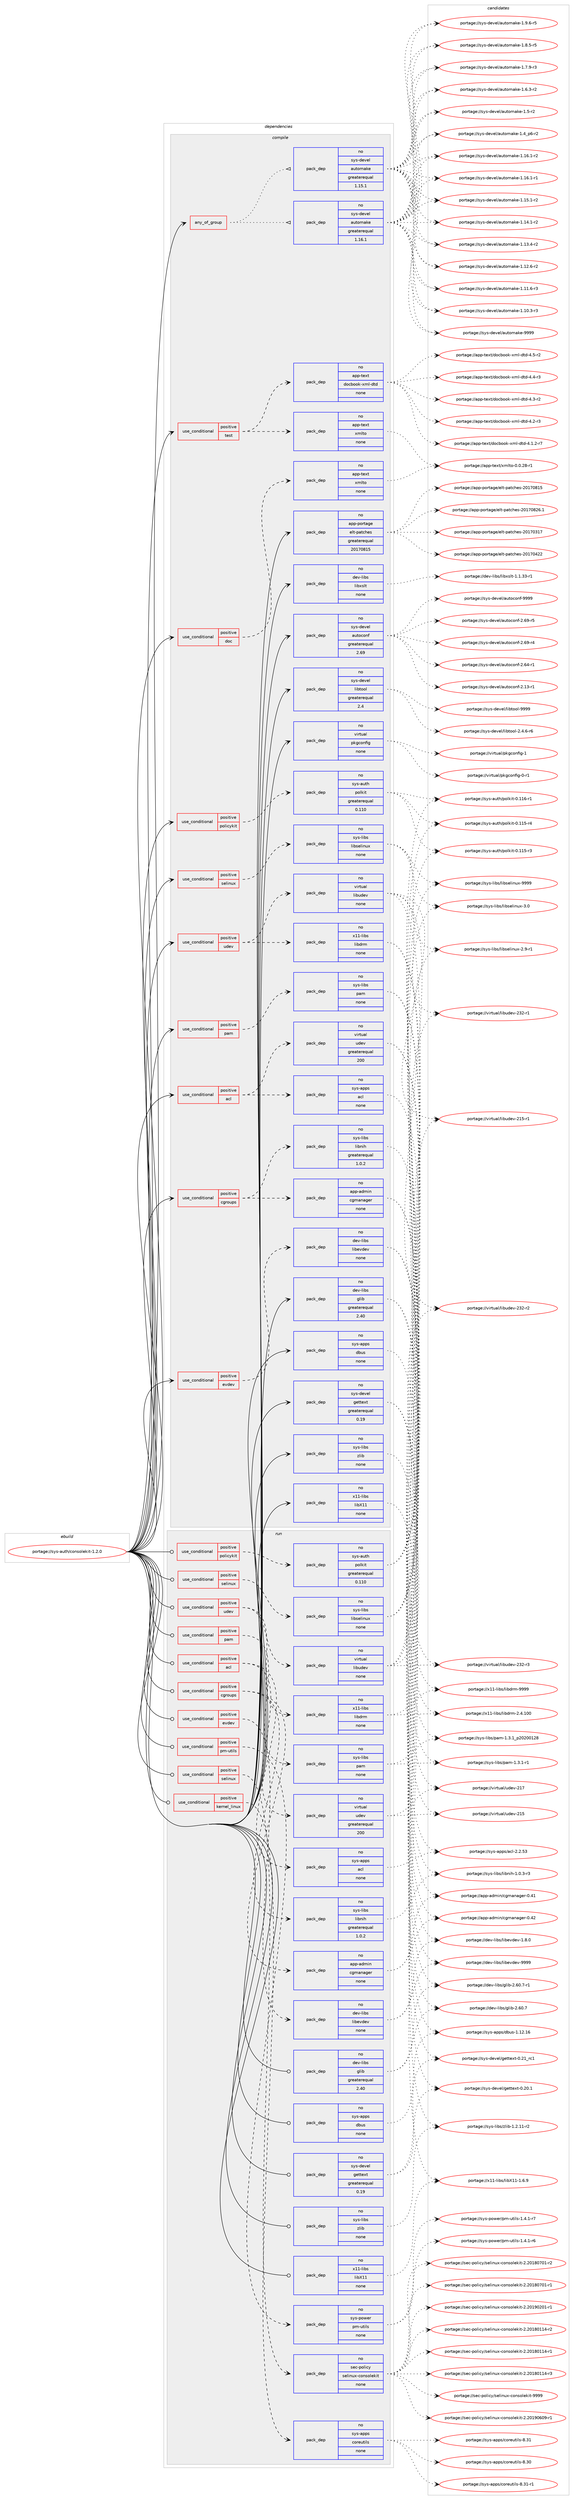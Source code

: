 digraph prolog {

# *************
# Graph options
# *************

newrank=true;
concentrate=true;
compound=true;
graph [rankdir=LR,fontname=Helvetica,fontsize=10,ranksep=1.5];#, ranksep=2.5, nodesep=0.2];
edge  [arrowhead=vee];
node  [fontname=Helvetica,fontsize=10];

# **********
# The ebuild
# **********

subgraph cluster_leftcol {
color=gray;
rank=same;
label=<<i>ebuild</i>>;
id [label="portage://sys-auth/consolekit-1.2.0", color=red, width=4, href="../sys-auth/consolekit-1.2.0.svg"];
}

# ****************
# The dependencies
# ****************

subgraph cluster_midcol {
color=gray;
label=<<i>dependencies</i>>;
subgraph cluster_compile {
fillcolor="#eeeeee";
style=filled;
label=<<i>compile</i>>;
subgraph any1205 {
dependency63245 [label=<<TABLE BORDER="0" CELLBORDER="1" CELLSPACING="0" CELLPADDING="4"><TR><TD CELLPADDING="10">any_of_group</TD></TR></TABLE>>, shape=none, color=red];subgraph pack48944 {
dependency63246 [label=<<TABLE BORDER="0" CELLBORDER="1" CELLSPACING="0" CELLPADDING="4" WIDTH="220"><TR><TD ROWSPAN="6" CELLPADDING="30">pack_dep</TD></TR><TR><TD WIDTH="110">no</TD></TR><TR><TD>sys-devel</TD></TR><TR><TD>automake</TD></TR><TR><TD>greaterequal</TD></TR><TR><TD>1.16.1</TD></TR></TABLE>>, shape=none, color=blue];
}
dependency63245:e -> dependency63246:w [weight=20,style="dotted",arrowhead="oinv"];
subgraph pack48945 {
dependency63247 [label=<<TABLE BORDER="0" CELLBORDER="1" CELLSPACING="0" CELLPADDING="4" WIDTH="220"><TR><TD ROWSPAN="6" CELLPADDING="30">pack_dep</TD></TR><TR><TD WIDTH="110">no</TD></TR><TR><TD>sys-devel</TD></TR><TR><TD>automake</TD></TR><TR><TD>greaterequal</TD></TR><TR><TD>1.15.1</TD></TR></TABLE>>, shape=none, color=blue];
}
dependency63245:e -> dependency63247:w [weight=20,style="dotted",arrowhead="oinv"];
}
id:e -> dependency63245:w [weight=20,style="solid",arrowhead="vee"];
subgraph cond13017 {
dependency63248 [label=<<TABLE BORDER="0" CELLBORDER="1" CELLSPACING="0" CELLPADDING="4"><TR><TD ROWSPAN="3" CELLPADDING="10">use_conditional</TD></TR><TR><TD>positive</TD></TR><TR><TD>acl</TD></TR></TABLE>>, shape=none, color=red];
subgraph pack48946 {
dependency63249 [label=<<TABLE BORDER="0" CELLBORDER="1" CELLSPACING="0" CELLPADDING="4" WIDTH="220"><TR><TD ROWSPAN="6" CELLPADDING="30">pack_dep</TD></TR><TR><TD WIDTH="110">no</TD></TR><TR><TD>sys-apps</TD></TR><TR><TD>acl</TD></TR><TR><TD>none</TD></TR><TR><TD></TD></TR></TABLE>>, shape=none, color=blue];
}
dependency63248:e -> dependency63249:w [weight=20,style="dashed",arrowhead="vee"];
subgraph pack48947 {
dependency63250 [label=<<TABLE BORDER="0" CELLBORDER="1" CELLSPACING="0" CELLPADDING="4" WIDTH="220"><TR><TD ROWSPAN="6" CELLPADDING="30">pack_dep</TD></TR><TR><TD WIDTH="110">no</TD></TR><TR><TD>virtual</TD></TR><TR><TD>udev</TD></TR><TR><TD>greaterequal</TD></TR><TR><TD>200</TD></TR></TABLE>>, shape=none, color=blue];
}
dependency63248:e -> dependency63250:w [weight=20,style="dashed",arrowhead="vee"];
}
id:e -> dependency63248:w [weight=20,style="solid",arrowhead="vee"];
subgraph cond13018 {
dependency63251 [label=<<TABLE BORDER="0" CELLBORDER="1" CELLSPACING="0" CELLPADDING="4"><TR><TD ROWSPAN="3" CELLPADDING="10">use_conditional</TD></TR><TR><TD>positive</TD></TR><TR><TD>cgroups</TD></TR></TABLE>>, shape=none, color=red];
subgraph pack48948 {
dependency63252 [label=<<TABLE BORDER="0" CELLBORDER="1" CELLSPACING="0" CELLPADDING="4" WIDTH="220"><TR><TD ROWSPAN="6" CELLPADDING="30">pack_dep</TD></TR><TR><TD WIDTH="110">no</TD></TR><TR><TD>app-admin</TD></TR><TR><TD>cgmanager</TD></TR><TR><TD>none</TD></TR><TR><TD></TD></TR></TABLE>>, shape=none, color=blue];
}
dependency63251:e -> dependency63252:w [weight=20,style="dashed",arrowhead="vee"];
subgraph pack48949 {
dependency63253 [label=<<TABLE BORDER="0" CELLBORDER="1" CELLSPACING="0" CELLPADDING="4" WIDTH="220"><TR><TD ROWSPAN="6" CELLPADDING="30">pack_dep</TD></TR><TR><TD WIDTH="110">no</TD></TR><TR><TD>sys-libs</TD></TR><TR><TD>libnih</TD></TR><TR><TD>greaterequal</TD></TR><TR><TD>1.0.2</TD></TR></TABLE>>, shape=none, color=blue];
}
dependency63251:e -> dependency63253:w [weight=20,style="dashed",arrowhead="vee"];
}
id:e -> dependency63251:w [weight=20,style="solid",arrowhead="vee"];
subgraph cond13019 {
dependency63254 [label=<<TABLE BORDER="0" CELLBORDER="1" CELLSPACING="0" CELLPADDING="4"><TR><TD ROWSPAN="3" CELLPADDING="10">use_conditional</TD></TR><TR><TD>positive</TD></TR><TR><TD>doc</TD></TR></TABLE>>, shape=none, color=red];
subgraph pack48950 {
dependency63255 [label=<<TABLE BORDER="0" CELLBORDER="1" CELLSPACING="0" CELLPADDING="4" WIDTH="220"><TR><TD ROWSPAN="6" CELLPADDING="30">pack_dep</TD></TR><TR><TD WIDTH="110">no</TD></TR><TR><TD>app-text</TD></TR><TR><TD>xmlto</TD></TR><TR><TD>none</TD></TR><TR><TD></TD></TR></TABLE>>, shape=none, color=blue];
}
dependency63254:e -> dependency63255:w [weight=20,style="dashed",arrowhead="vee"];
}
id:e -> dependency63254:w [weight=20,style="solid",arrowhead="vee"];
subgraph cond13020 {
dependency63256 [label=<<TABLE BORDER="0" CELLBORDER="1" CELLSPACING="0" CELLPADDING="4"><TR><TD ROWSPAN="3" CELLPADDING="10">use_conditional</TD></TR><TR><TD>positive</TD></TR><TR><TD>evdev</TD></TR></TABLE>>, shape=none, color=red];
subgraph pack48951 {
dependency63257 [label=<<TABLE BORDER="0" CELLBORDER="1" CELLSPACING="0" CELLPADDING="4" WIDTH="220"><TR><TD ROWSPAN="6" CELLPADDING="30">pack_dep</TD></TR><TR><TD WIDTH="110">no</TD></TR><TR><TD>dev-libs</TD></TR><TR><TD>libevdev</TD></TR><TR><TD>none</TD></TR><TR><TD></TD></TR></TABLE>>, shape=none, color=blue];
}
dependency63256:e -> dependency63257:w [weight=20,style="dashed",arrowhead="vee"];
}
id:e -> dependency63256:w [weight=20,style="solid",arrowhead="vee"];
subgraph cond13021 {
dependency63258 [label=<<TABLE BORDER="0" CELLBORDER="1" CELLSPACING="0" CELLPADDING="4"><TR><TD ROWSPAN="3" CELLPADDING="10">use_conditional</TD></TR><TR><TD>positive</TD></TR><TR><TD>pam</TD></TR></TABLE>>, shape=none, color=red];
subgraph pack48952 {
dependency63259 [label=<<TABLE BORDER="0" CELLBORDER="1" CELLSPACING="0" CELLPADDING="4" WIDTH="220"><TR><TD ROWSPAN="6" CELLPADDING="30">pack_dep</TD></TR><TR><TD WIDTH="110">no</TD></TR><TR><TD>sys-libs</TD></TR><TR><TD>pam</TD></TR><TR><TD>none</TD></TR><TR><TD></TD></TR></TABLE>>, shape=none, color=blue];
}
dependency63258:e -> dependency63259:w [weight=20,style="dashed",arrowhead="vee"];
}
id:e -> dependency63258:w [weight=20,style="solid",arrowhead="vee"];
subgraph cond13022 {
dependency63260 [label=<<TABLE BORDER="0" CELLBORDER="1" CELLSPACING="0" CELLPADDING="4"><TR><TD ROWSPAN="3" CELLPADDING="10">use_conditional</TD></TR><TR><TD>positive</TD></TR><TR><TD>policykit</TD></TR></TABLE>>, shape=none, color=red];
subgraph pack48953 {
dependency63261 [label=<<TABLE BORDER="0" CELLBORDER="1" CELLSPACING="0" CELLPADDING="4" WIDTH="220"><TR><TD ROWSPAN="6" CELLPADDING="30">pack_dep</TD></TR><TR><TD WIDTH="110">no</TD></TR><TR><TD>sys-auth</TD></TR><TR><TD>polkit</TD></TR><TR><TD>greaterequal</TD></TR><TR><TD>0.110</TD></TR></TABLE>>, shape=none, color=blue];
}
dependency63260:e -> dependency63261:w [weight=20,style="dashed",arrowhead="vee"];
}
id:e -> dependency63260:w [weight=20,style="solid",arrowhead="vee"];
subgraph cond13023 {
dependency63262 [label=<<TABLE BORDER="0" CELLBORDER="1" CELLSPACING="0" CELLPADDING="4"><TR><TD ROWSPAN="3" CELLPADDING="10">use_conditional</TD></TR><TR><TD>positive</TD></TR><TR><TD>selinux</TD></TR></TABLE>>, shape=none, color=red];
subgraph pack48954 {
dependency63263 [label=<<TABLE BORDER="0" CELLBORDER="1" CELLSPACING="0" CELLPADDING="4" WIDTH="220"><TR><TD ROWSPAN="6" CELLPADDING="30">pack_dep</TD></TR><TR><TD WIDTH="110">no</TD></TR><TR><TD>sys-libs</TD></TR><TR><TD>libselinux</TD></TR><TR><TD>none</TD></TR><TR><TD></TD></TR></TABLE>>, shape=none, color=blue];
}
dependency63262:e -> dependency63263:w [weight=20,style="dashed",arrowhead="vee"];
}
id:e -> dependency63262:w [weight=20,style="solid",arrowhead="vee"];
subgraph cond13024 {
dependency63264 [label=<<TABLE BORDER="0" CELLBORDER="1" CELLSPACING="0" CELLPADDING="4"><TR><TD ROWSPAN="3" CELLPADDING="10">use_conditional</TD></TR><TR><TD>positive</TD></TR><TR><TD>test</TD></TR></TABLE>>, shape=none, color=red];
subgraph pack48955 {
dependency63265 [label=<<TABLE BORDER="0" CELLBORDER="1" CELLSPACING="0" CELLPADDING="4" WIDTH="220"><TR><TD ROWSPAN="6" CELLPADDING="30">pack_dep</TD></TR><TR><TD WIDTH="110">no</TD></TR><TR><TD>app-text</TD></TR><TR><TD>docbook-xml-dtd</TD></TR><TR><TD>none</TD></TR><TR><TD></TD></TR></TABLE>>, shape=none, color=blue];
}
dependency63264:e -> dependency63265:w [weight=20,style="dashed",arrowhead="vee"];
subgraph pack48956 {
dependency63266 [label=<<TABLE BORDER="0" CELLBORDER="1" CELLSPACING="0" CELLPADDING="4" WIDTH="220"><TR><TD ROWSPAN="6" CELLPADDING="30">pack_dep</TD></TR><TR><TD WIDTH="110">no</TD></TR><TR><TD>app-text</TD></TR><TR><TD>xmlto</TD></TR><TR><TD>none</TD></TR><TR><TD></TD></TR></TABLE>>, shape=none, color=blue];
}
dependency63264:e -> dependency63266:w [weight=20,style="dashed",arrowhead="vee"];
}
id:e -> dependency63264:w [weight=20,style="solid",arrowhead="vee"];
subgraph cond13025 {
dependency63267 [label=<<TABLE BORDER="0" CELLBORDER="1" CELLSPACING="0" CELLPADDING="4"><TR><TD ROWSPAN="3" CELLPADDING="10">use_conditional</TD></TR><TR><TD>positive</TD></TR><TR><TD>udev</TD></TR></TABLE>>, shape=none, color=red];
subgraph pack48957 {
dependency63268 [label=<<TABLE BORDER="0" CELLBORDER="1" CELLSPACING="0" CELLPADDING="4" WIDTH="220"><TR><TD ROWSPAN="6" CELLPADDING="30">pack_dep</TD></TR><TR><TD WIDTH="110">no</TD></TR><TR><TD>virtual</TD></TR><TR><TD>libudev</TD></TR><TR><TD>none</TD></TR><TR><TD></TD></TR></TABLE>>, shape=none, color=blue];
}
dependency63267:e -> dependency63268:w [weight=20,style="dashed",arrowhead="vee"];
subgraph pack48958 {
dependency63269 [label=<<TABLE BORDER="0" CELLBORDER="1" CELLSPACING="0" CELLPADDING="4" WIDTH="220"><TR><TD ROWSPAN="6" CELLPADDING="30">pack_dep</TD></TR><TR><TD WIDTH="110">no</TD></TR><TR><TD>x11-libs</TD></TR><TR><TD>libdrm</TD></TR><TR><TD>none</TD></TR><TR><TD></TD></TR></TABLE>>, shape=none, color=blue];
}
dependency63267:e -> dependency63269:w [weight=20,style="dashed",arrowhead="vee"];
}
id:e -> dependency63267:w [weight=20,style="solid",arrowhead="vee"];
subgraph pack48959 {
dependency63270 [label=<<TABLE BORDER="0" CELLBORDER="1" CELLSPACING="0" CELLPADDING="4" WIDTH="220"><TR><TD ROWSPAN="6" CELLPADDING="30">pack_dep</TD></TR><TR><TD WIDTH="110">no</TD></TR><TR><TD>app-portage</TD></TR><TR><TD>elt-patches</TD></TR><TR><TD>greaterequal</TD></TR><TR><TD>20170815</TD></TR></TABLE>>, shape=none, color=blue];
}
id:e -> dependency63270:w [weight=20,style="solid",arrowhead="vee"];
subgraph pack48960 {
dependency63271 [label=<<TABLE BORDER="0" CELLBORDER="1" CELLSPACING="0" CELLPADDING="4" WIDTH="220"><TR><TD ROWSPAN="6" CELLPADDING="30">pack_dep</TD></TR><TR><TD WIDTH="110">no</TD></TR><TR><TD>dev-libs</TD></TR><TR><TD>glib</TD></TR><TR><TD>greaterequal</TD></TR><TR><TD>2.40</TD></TR></TABLE>>, shape=none, color=blue];
}
id:e -> dependency63271:w [weight=20,style="solid",arrowhead="vee"];
subgraph pack48961 {
dependency63272 [label=<<TABLE BORDER="0" CELLBORDER="1" CELLSPACING="0" CELLPADDING="4" WIDTH="220"><TR><TD ROWSPAN="6" CELLPADDING="30">pack_dep</TD></TR><TR><TD WIDTH="110">no</TD></TR><TR><TD>dev-libs</TD></TR><TR><TD>libxslt</TD></TR><TR><TD>none</TD></TR><TR><TD></TD></TR></TABLE>>, shape=none, color=blue];
}
id:e -> dependency63272:w [weight=20,style="solid",arrowhead="vee"];
subgraph pack48962 {
dependency63273 [label=<<TABLE BORDER="0" CELLBORDER="1" CELLSPACING="0" CELLPADDING="4" WIDTH="220"><TR><TD ROWSPAN="6" CELLPADDING="30">pack_dep</TD></TR><TR><TD WIDTH="110">no</TD></TR><TR><TD>sys-apps</TD></TR><TR><TD>dbus</TD></TR><TR><TD>none</TD></TR><TR><TD></TD></TR></TABLE>>, shape=none, color=blue];
}
id:e -> dependency63273:w [weight=20,style="solid",arrowhead="vee"];
subgraph pack48963 {
dependency63274 [label=<<TABLE BORDER="0" CELLBORDER="1" CELLSPACING="0" CELLPADDING="4" WIDTH="220"><TR><TD ROWSPAN="6" CELLPADDING="30">pack_dep</TD></TR><TR><TD WIDTH="110">no</TD></TR><TR><TD>sys-devel</TD></TR><TR><TD>autoconf</TD></TR><TR><TD>greaterequal</TD></TR><TR><TD>2.69</TD></TR></TABLE>>, shape=none, color=blue];
}
id:e -> dependency63274:w [weight=20,style="solid",arrowhead="vee"];
subgraph pack48964 {
dependency63275 [label=<<TABLE BORDER="0" CELLBORDER="1" CELLSPACING="0" CELLPADDING="4" WIDTH="220"><TR><TD ROWSPAN="6" CELLPADDING="30">pack_dep</TD></TR><TR><TD WIDTH="110">no</TD></TR><TR><TD>sys-devel</TD></TR><TR><TD>gettext</TD></TR><TR><TD>greaterequal</TD></TR><TR><TD>0.19</TD></TR></TABLE>>, shape=none, color=blue];
}
id:e -> dependency63275:w [weight=20,style="solid",arrowhead="vee"];
subgraph pack48965 {
dependency63276 [label=<<TABLE BORDER="0" CELLBORDER="1" CELLSPACING="0" CELLPADDING="4" WIDTH="220"><TR><TD ROWSPAN="6" CELLPADDING="30">pack_dep</TD></TR><TR><TD WIDTH="110">no</TD></TR><TR><TD>sys-devel</TD></TR><TR><TD>libtool</TD></TR><TR><TD>greaterequal</TD></TR><TR><TD>2.4</TD></TR></TABLE>>, shape=none, color=blue];
}
id:e -> dependency63276:w [weight=20,style="solid",arrowhead="vee"];
subgraph pack48966 {
dependency63277 [label=<<TABLE BORDER="0" CELLBORDER="1" CELLSPACING="0" CELLPADDING="4" WIDTH="220"><TR><TD ROWSPAN="6" CELLPADDING="30">pack_dep</TD></TR><TR><TD WIDTH="110">no</TD></TR><TR><TD>sys-libs</TD></TR><TR><TD>zlib</TD></TR><TR><TD>none</TD></TR><TR><TD></TD></TR></TABLE>>, shape=none, color=blue];
}
id:e -> dependency63277:w [weight=20,style="solid",arrowhead="vee"];
subgraph pack48967 {
dependency63278 [label=<<TABLE BORDER="0" CELLBORDER="1" CELLSPACING="0" CELLPADDING="4" WIDTH="220"><TR><TD ROWSPAN="6" CELLPADDING="30">pack_dep</TD></TR><TR><TD WIDTH="110">no</TD></TR><TR><TD>virtual</TD></TR><TR><TD>pkgconfig</TD></TR><TR><TD>none</TD></TR><TR><TD></TD></TR></TABLE>>, shape=none, color=blue];
}
id:e -> dependency63278:w [weight=20,style="solid",arrowhead="vee"];
subgraph pack48968 {
dependency63279 [label=<<TABLE BORDER="0" CELLBORDER="1" CELLSPACING="0" CELLPADDING="4" WIDTH="220"><TR><TD ROWSPAN="6" CELLPADDING="30">pack_dep</TD></TR><TR><TD WIDTH="110">no</TD></TR><TR><TD>x11-libs</TD></TR><TR><TD>libX11</TD></TR><TR><TD>none</TD></TR><TR><TD></TD></TR></TABLE>>, shape=none, color=blue];
}
id:e -> dependency63279:w [weight=20,style="solid",arrowhead="vee"];
}
subgraph cluster_compileandrun {
fillcolor="#eeeeee";
style=filled;
label=<<i>compile and run</i>>;
}
subgraph cluster_run {
fillcolor="#eeeeee";
style=filled;
label=<<i>run</i>>;
subgraph cond13026 {
dependency63280 [label=<<TABLE BORDER="0" CELLBORDER="1" CELLSPACING="0" CELLPADDING="4"><TR><TD ROWSPAN="3" CELLPADDING="10">use_conditional</TD></TR><TR><TD>positive</TD></TR><TR><TD>acl</TD></TR></TABLE>>, shape=none, color=red];
subgraph pack48969 {
dependency63281 [label=<<TABLE BORDER="0" CELLBORDER="1" CELLSPACING="0" CELLPADDING="4" WIDTH="220"><TR><TD ROWSPAN="6" CELLPADDING="30">pack_dep</TD></TR><TR><TD WIDTH="110">no</TD></TR><TR><TD>sys-apps</TD></TR><TR><TD>acl</TD></TR><TR><TD>none</TD></TR><TR><TD></TD></TR></TABLE>>, shape=none, color=blue];
}
dependency63280:e -> dependency63281:w [weight=20,style="dashed",arrowhead="vee"];
subgraph pack48970 {
dependency63282 [label=<<TABLE BORDER="0" CELLBORDER="1" CELLSPACING="0" CELLPADDING="4" WIDTH="220"><TR><TD ROWSPAN="6" CELLPADDING="30">pack_dep</TD></TR><TR><TD WIDTH="110">no</TD></TR><TR><TD>virtual</TD></TR><TR><TD>udev</TD></TR><TR><TD>greaterequal</TD></TR><TR><TD>200</TD></TR></TABLE>>, shape=none, color=blue];
}
dependency63280:e -> dependency63282:w [weight=20,style="dashed",arrowhead="vee"];
}
id:e -> dependency63280:w [weight=20,style="solid",arrowhead="odot"];
subgraph cond13027 {
dependency63283 [label=<<TABLE BORDER="0" CELLBORDER="1" CELLSPACING="0" CELLPADDING="4"><TR><TD ROWSPAN="3" CELLPADDING="10">use_conditional</TD></TR><TR><TD>positive</TD></TR><TR><TD>cgroups</TD></TR></TABLE>>, shape=none, color=red];
subgraph pack48971 {
dependency63284 [label=<<TABLE BORDER="0" CELLBORDER="1" CELLSPACING="0" CELLPADDING="4" WIDTH="220"><TR><TD ROWSPAN="6" CELLPADDING="30">pack_dep</TD></TR><TR><TD WIDTH="110">no</TD></TR><TR><TD>app-admin</TD></TR><TR><TD>cgmanager</TD></TR><TR><TD>none</TD></TR><TR><TD></TD></TR></TABLE>>, shape=none, color=blue];
}
dependency63283:e -> dependency63284:w [weight=20,style="dashed",arrowhead="vee"];
subgraph pack48972 {
dependency63285 [label=<<TABLE BORDER="0" CELLBORDER="1" CELLSPACING="0" CELLPADDING="4" WIDTH="220"><TR><TD ROWSPAN="6" CELLPADDING="30">pack_dep</TD></TR><TR><TD WIDTH="110">no</TD></TR><TR><TD>sys-libs</TD></TR><TR><TD>libnih</TD></TR><TR><TD>greaterequal</TD></TR><TR><TD>1.0.2</TD></TR></TABLE>>, shape=none, color=blue];
}
dependency63283:e -> dependency63285:w [weight=20,style="dashed",arrowhead="vee"];
}
id:e -> dependency63283:w [weight=20,style="solid",arrowhead="odot"];
subgraph cond13028 {
dependency63286 [label=<<TABLE BORDER="0" CELLBORDER="1" CELLSPACING="0" CELLPADDING="4"><TR><TD ROWSPAN="3" CELLPADDING="10">use_conditional</TD></TR><TR><TD>positive</TD></TR><TR><TD>evdev</TD></TR></TABLE>>, shape=none, color=red];
subgraph pack48973 {
dependency63287 [label=<<TABLE BORDER="0" CELLBORDER="1" CELLSPACING="0" CELLPADDING="4" WIDTH="220"><TR><TD ROWSPAN="6" CELLPADDING="30">pack_dep</TD></TR><TR><TD WIDTH="110">no</TD></TR><TR><TD>dev-libs</TD></TR><TR><TD>libevdev</TD></TR><TR><TD>none</TD></TR><TR><TD></TD></TR></TABLE>>, shape=none, color=blue];
}
dependency63286:e -> dependency63287:w [weight=20,style="dashed",arrowhead="vee"];
}
id:e -> dependency63286:w [weight=20,style="solid",arrowhead="odot"];
subgraph cond13029 {
dependency63288 [label=<<TABLE BORDER="0" CELLBORDER="1" CELLSPACING="0" CELLPADDING="4"><TR><TD ROWSPAN="3" CELLPADDING="10">use_conditional</TD></TR><TR><TD>positive</TD></TR><TR><TD>kernel_linux</TD></TR></TABLE>>, shape=none, color=red];
subgraph pack48974 {
dependency63289 [label=<<TABLE BORDER="0" CELLBORDER="1" CELLSPACING="0" CELLPADDING="4" WIDTH="220"><TR><TD ROWSPAN="6" CELLPADDING="30">pack_dep</TD></TR><TR><TD WIDTH="110">no</TD></TR><TR><TD>sys-apps</TD></TR><TR><TD>coreutils</TD></TR><TR><TD>none</TD></TR><TR><TD></TD></TR></TABLE>>, shape=none, color=blue];
}
dependency63288:e -> dependency63289:w [weight=20,style="dashed",arrowhead="vee"];
}
id:e -> dependency63288:w [weight=20,style="solid",arrowhead="odot"];
subgraph cond13030 {
dependency63290 [label=<<TABLE BORDER="0" CELLBORDER="1" CELLSPACING="0" CELLPADDING="4"><TR><TD ROWSPAN="3" CELLPADDING="10">use_conditional</TD></TR><TR><TD>positive</TD></TR><TR><TD>pam</TD></TR></TABLE>>, shape=none, color=red];
subgraph pack48975 {
dependency63291 [label=<<TABLE BORDER="0" CELLBORDER="1" CELLSPACING="0" CELLPADDING="4" WIDTH="220"><TR><TD ROWSPAN="6" CELLPADDING="30">pack_dep</TD></TR><TR><TD WIDTH="110">no</TD></TR><TR><TD>sys-libs</TD></TR><TR><TD>pam</TD></TR><TR><TD>none</TD></TR><TR><TD></TD></TR></TABLE>>, shape=none, color=blue];
}
dependency63290:e -> dependency63291:w [weight=20,style="dashed",arrowhead="vee"];
}
id:e -> dependency63290:w [weight=20,style="solid",arrowhead="odot"];
subgraph cond13031 {
dependency63292 [label=<<TABLE BORDER="0" CELLBORDER="1" CELLSPACING="0" CELLPADDING="4"><TR><TD ROWSPAN="3" CELLPADDING="10">use_conditional</TD></TR><TR><TD>positive</TD></TR><TR><TD>pm-utils</TD></TR></TABLE>>, shape=none, color=red];
subgraph pack48976 {
dependency63293 [label=<<TABLE BORDER="0" CELLBORDER="1" CELLSPACING="0" CELLPADDING="4" WIDTH="220"><TR><TD ROWSPAN="6" CELLPADDING="30">pack_dep</TD></TR><TR><TD WIDTH="110">no</TD></TR><TR><TD>sys-power</TD></TR><TR><TD>pm-utils</TD></TR><TR><TD>none</TD></TR><TR><TD></TD></TR></TABLE>>, shape=none, color=blue];
}
dependency63292:e -> dependency63293:w [weight=20,style="dashed",arrowhead="vee"];
}
id:e -> dependency63292:w [weight=20,style="solid",arrowhead="odot"];
subgraph cond13032 {
dependency63294 [label=<<TABLE BORDER="0" CELLBORDER="1" CELLSPACING="0" CELLPADDING="4"><TR><TD ROWSPAN="3" CELLPADDING="10">use_conditional</TD></TR><TR><TD>positive</TD></TR><TR><TD>policykit</TD></TR></TABLE>>, shape=none, color=red];
subgraph pack48977 {
dependency63295 [label=<<TABLE BORDER="0" CELLBORDER="1" CELLSPACING="0" CELLPADDING="4" WIDTH="220"><TR><TD ROWSPAN="6" CELLPADDING="30">pack_dep</TD></TR><TR><TD WIDTH="110">no</TD></TR><TR><TD>sys-auth</TD></TR><TR><TD>polkit</TD></TR><TR><TD>greaterequal</TD></TR><TR><TD>0.110</TD></TR></TABLE>>, shape=none, color=blue];
}
dependency63294:e -> dependency63295:w [weight=20,style="dashed",arrowhead="vee"];
}
id:e -> dependency63294:w [weight=20,style="solid",arrowhead="odot"];
subgraph cond13033 {
dependency63296 [label=<<TABLE BORDER="0" CELLBORDER="1" CELLSPACING="0" CELLPADDING="4"><TR><TD ROWSPAN="3" CELLPADDING="10">use_conditional</TD></TR><TR><TD>positive</TD></TR><TR><TD>selinux</TD></TR></TABLE>>, shape=none, color=red];
subgraph pack48978 {
dependency63297 [label=<<TABLE BORDER="0" CELLBORDER="1" CELLSPACING="0" CELLPADDING="4" WIDTH="220"><TR><TD ROWSPAN="6" CELLPADDING="30">pack_dep</TD></TR><TR><TD WIDTH="110">no</TD></TR><TR><TD>sec-policy</TD></TR><TR><TD>selinux-consolekit</TD></TR><TR><TD>none</TD></TR><TR><TD></TD></TR></TABLE>>, shape=none, color=blue];
}
dependency63296:e -> dependency63297:w [weight=20,style="dashed",arrowhead="vee"];
}
id:e -> dependency63296:w [weight=20,style="solid",arrowhead="odot"];
subgraph cond13034 {
dependency63298 [label=<<TABLE BORDER="0" CELLBORDER="1" CELLSPACING="0" CELLPADDING="4"><TR><TD ROWSPAN="3" CELLPADDING="10">use_conditional</TD></TR><TR><TD>positive</TD></TR><TR><TD>selinux</TD></TR></TABLE>>, shape=none, color=red];
subgraph pack48979 {
dependency63299 [label=<<TABLE BORDER="0" CELLBORDER="1" CELLSPACING="0" CELLPADDING="4" WIDTH="220"><TR><TD ROWSPAN="6" CELLPADDING="30">pack_dep</TD></TR><TR><TD WIDTH="110">no</TD></TR><TR><TD>sys-libs</TD></TR><TR><TD>libselinux</TD></TR><TR><TD>none</TD></TR><TR><TD></TD></TR></TABLE>>, shape=none, color=blue];
}
dependency63298:e -> dependency63299:w [weight=20,style="dashed",arrowhead="vee"];
}
id:e -> dependency63298:w [weight=20,style="solid",arrowhead="odot"];
subgraph cond13035 {
dependency63300 [label=<<TABLE BORDER="0" CELLBORDER="1" CELLSPACING="0" CELLPADDING="4"><TR><TD ROWSPAN="3" CELLPADDING="10">use_conditional</TD></TR><TR><TD>positive</TD></TR><TR><TD>udev</TD></TR></TABLE>>, shape=none, color=red];
subgraph pack48980 {
dependency63301 [label=<<TABLE BORDER="0" CELLBORDER="1" CELLSPACING="0" CELLPADDING="4" WIDTH="220"><TR><TD ROWSPAN="6" CELLPADDING="30">pack_dep</TD></TR><TR><TD WIDTH="110">no</TD></TR><TR><TD>virtual</TD></TR><TR><TD>libudev</TD></TR><TR><TD>none</TD></TR><TR><TD></TD></TR></TABLE>>, shape=none, color=blue];
}
dependency63300:e -> dependency63301:w [weight=20,style="dashed",arrowhead="vee"];
subgraph pack48981 {
dependency63302 [label=<<TABLE BORDER="0" CELLBORDER="1" CELLSPACING="0" CELLPADDING="4" WIDTH="220"><TR><TD ROWSPAN="6" CELLPADDING="30">pack_dep</TD></TR><TR><TD WIDTH="110">no</TD></TR><TR><TD>x11-libs</TD></TR><TR><TD>libdrm</TD></TR><TR><TD>none</TD></TR><TR><TD></TD></TR></TABLE>>, shape=none, color=blue];
}
dependency63300:e -> dependency63302:w [weight=20,style="dashed",arrowhead="vee"];
}
id:e -> dependency63300:w [weight=20,style="solid",arrowhead="odot"];
subgraph pack48982 {
dependency63303 [label=<<TABLE BORDER="0" CELLBORDER="1" CELLSPACING="0" CELLPADDING="4" WIDTH="220"><TR><TD ROWSPAN="6" CELLPADDING="30">pack_dep</TD></TR><TR><TD WIDTH="110">no</TD></TR><TR><TD>dev-libs</TD></TR><TR><TD>glib</TD></TR><TR><TD>greaterequal</TD></TR><TR><TD>2.40</TD></TR></TABLE>>, shape=none, color=blue];
}
id:e -> dependency63303:w [weight=20,style="solid",arrowhead="odot"];
subgraph pack48983 {
dependency63304 [label=<<TABLE BORDER="0" CELLBORDER="1" CELLSPACING="0" CELLPADDING="4" WIDTH="220"><TR><TD ROWSPAN="6" CELLPADDING="30">pack_dep</TD></TR><TR><TD WIDTH="110">no</TD></TR><TR><TD>sys-apps</TD></TR><TR><TD>dbus</TD></TR><TR><TD>none</TD></TR><TR><TD></TD></TR></TABLE>>, shape=none, color=blue];
}
id:e -> dependency63304:w [weight=20,style="solid",arrowhead="odot"];
subgraph pack48984 {
dependency63305 [label=<<TABLE BORDER="0" CELLBORDER="1" CELLSPACING="0" CELLPADDING="4" WIDTH="220"><TR><TD ROWSPAN="6" CELLPADDING="30">pack_dep</TD></TR><TR><TD WIDTH="110">no</TD></TR><TR><TD>sys-devel</TD></TR><TR><TD>gettext</TD></TR><TR><TD>greaterequal</TD></TR><TR><TD>0.19</TD></TR></TABLE>>, shape=none, color=blue];
}
id:e -> dependency63305:w [weight=20,style="solid",arrowhead="odot"];
subgraph pack48985 {
dependency63306 [label=<<TABLE BORDER="0" CELLBORDER="1" CELLSPACING="0" CELLPADDING="4" WIDTH="220"><TR><TD ROWSPAN="6" CELLPADDING="30">pack_dep</TD></TR><TR><TD WIDTH="110">no</TD></TR><TR><TD>sys-libs</TD></TR><TR><TD>zlib</TD></TR><TR><TD>none</TD></TR><TR><TD></TD></TR></TABLE>>, shape=none, color=blue];
}
id:e -> dependency63306:w [weight=20,style="solid",arrowhead="odot"];
subgraph pack48986 {
dependency63307 [label=<<TABLE BORDER="0" CELLBORDER="1" CELLSPACING="0" CELLPADDING="4" WIDTH="220"><TR><TD ROWSPAN="6" CELLPADDING="30">pack_dep</TD></TR><TR><TD WIDTH="110">no</TD></TR><TR><TD>x11-libs</TD></TR><TR><TD>libX11</TD></TR><TR><TD>none</TD></TR><TR><TD></TD></TR></TABLE>>, shape=none, color=blue];
}
id:e -> dependency63307:w [weight=20,style="solid",arrowhead="odot"];
}
}

# **************
# The candidates
# **************

subgraph cluster_choices {
rank=same;
color=gray;
label=<<i>candidates</i>>;

subgraph choice48944 {
color=black;
nodesep=1;
choice115121115451001011181011084797117116111109971071014557575757 [label="portage://sys-devel/automake-9999", color=red, width=4,href="../sys-devel/automake-9999.svg"];
choice115121115451001011181011084797117116111109971071014549465746544511453 [label="portage://sys-devel/automake-1.9.6-r5", color=red, width=4,href="../sys-devel/automake-1.9.6-r5.svg"];
choice115121115451001011181011084797117116111109971071014549465646534511453 [label="portage://sys-devel/automake-1.8.5-r5", color=red, width=4,href="../sys-devel/automake-1.8.5-r5.svg"];
choice115121115451001011181011084797117116111109971071014549465546574511451 [label="portage://sys-devel/automake-1.7.9-r3", color=red, width=4,href="../sys-devel/automake-1.7.9-r3.svg"];
choice115121115451001011181011084797117116111109971071014549465446514511450 [label="portage://sys-devel/automake-1.6.3-r2", color=red, width=4,href="../sys-devel/automake-1.6.3-r2.svg"];
choice11512111545100101118101108479711711611110997107101454946534511450 [label="portage://sys-devel/automake-1.5-r2", color=red, width=4,href="../sys-devel/automake-1.5-r2.svg"];
choice115121115451001011181011084797117116111109971071014549465295112544511450 [label="portage://sys-devel/automake-1.4_p6-r2", color=red, width=4,href="../sys-devel/automake-1.4_p6-r2.svg"];
choice11512111545100101118101108479711711611110997107101454946495446494511450 [label="portage://sys-devel/automake-1.16.1-r2", color=red, width=4,href="../sys-devel/automake-1.16.1-r2.svg"];
choice11512111545100101118101108479711711611110997107101454946495446494511449 [label="portage://sys-devel/automake-1.16.1-r1", color=red, width=4,href="../sys-devel/automake-1.16.1-r1.svg"];
choice11512111545100101118101108479711711611110997107101454946495346494511450 [label="portage://sys-devel/automake-1.15.1-r2", color=red, width=4,href="../sys-devel/automake-1.15.1-r2.svg"];
choice11512111545100101118101108479711711611110997107101454946495246494511450 [label="portage://sys-devel/automake-1.14.1-r2", color=red, width=4,href="../sys-devel/automake-1.14.1-r2.svg"];
choice11512111545100101118101108479711711611110997107101454946495146524511450 [label="portage://sys-devel/automake-1.13.4-r2", color=red, width=4,href="../sys-devel/automake-1.13.4-r2.svg"];
choice11512111545100101118101108479711711611110997107101454946495046544511450 [label="portage://sys-devel/automake-1.12.6-r2", color=red, width=4,href="../sys-devel/automake-1.12.6-r2.svg"];
choice11512111545100101118101108479711711611110997107101454946494946544511451 [label="portage://sys-devel/automake-1.11.6-r3", color=red, width=4,href="../sys-devel/automake-1.11.6-r3.svg"];
choice11512111545100101118101108479711711611110997107101454946494846514511451 [label="portage://sys-devel/automake-1.10.3-r3", color=red, width=4,href="../sys-devel/automake-1.10.3-r3.svg"];
dependency63246:e -> choice115121115451001011181011084797117116111109971071014557575757:w [style=dotted,weight="100"];
dependency63246:e -> choice115121115451001011181011084797117116111109971071014549465746544511453:w [style=dotted,weight="100"];
dependency63246:e -> choice115121115451001011181011084797117116111109971071014549465646534511453:w [style=dotted,weight="100"];
dependency63246:e -> choice115121115451001011181011084797117116111109971071014549465546574511451:w [style=dotted,weight="100"];
dependency63246:e -> choice115121115451001011181011084797117116111109971071014549465446514511450:w [style=dotted,weight="100"];
dependency63246:e -> choice11512111545100101118101108479711711611110997107101454946534511450:w [style=dotted,weight="100"];
dependency63246:e -> choice115121115451001011181011084797117116111109971071014549465295112544511450:w [style=dotted,weight="100"];
dependency63246:e -> choice11512111545100101118101108479711711611110997107101454946495446494511450:w [style=dotted,weight="100"];
dependency63246:e -> choice11512111545100101118101108479711711611110997107101454946495446494511449:w [style=dotted,weight="100"];
dependency63246:e -> choice11512111545100101118101108479711711611110997107101454946495346494511450:w [style=dotted,weight="100"];
dependency63246:e -> choice11512111545100101118101108479711711611110997107101454946495246494511450:w [style=dotted,weight="100"];
dependency63246:e -> choice11512111545100101118101108479711711611110997107101454946495146524511450:w [style=dotted,weight="100"];
dependency63246:e -> choice11512111545100101118101108479711711611110997107101454946495046544511450:w [style=dotted,weight="100"];
dependency63246:e -> choice11512111545100101118101108479711711611110997107101454946494946544511451:w [style=dotted,weight="100"];
dependency63246:e -> choice11512111545100101118101108479711711611110997107101454946494846514511451:w [style=dotted,weight="100"];
}
subgraph choice48945 {
color=black;
nodesep=1;
choice115121115451001011181011084797117116111109971071014557575757 [label="portage://sys-devel/automake-9999", color=red, width=4,href="../sys-devel/automake-9999.svg"];
choice115121115451001011181011084797117116111109971071014549465746544511453 [label="portage://sys-devel/automake-1.9.6-r5", color=red, width=4,href="../sys-devel/automake-1.9.6-r5.svg"];
choice115121115451001011181011084797117116111109971071014549465646534511453 [label="portage://sys-devel/automake-1.8.5-r5", color=red, width=4,href="../sys-devel/automake-1.8.5-r5.svg"];
choice115121115451001011181011084797117116111109971071014549465546574511451 [label="portage://sys-devel/automake-1.7.9-r3", color=red, width=4,href="../sys-devel/automake-1.7.9-r3.svg"];
choice115121115451001011181011084797117116111109971071014549465446514511450 [label="portage://sys-devel/automake-1.6.3-r2", color=red, width=4,href="../sys-devel/automake-1.6.3-r2.svg"];
choice11512111545100101118101108479711711611110997107101454946534511450 [label="portage://sys-devel/automake-1.5-r2", color=red, width=4,href="../sys-devel/automake-1.5-r2.svg"];
choice115121115451001011181011084797117116111109971071014549465295112544511450 [label="portage://sys-devel/automake-1.4_p6-r2", color=red, width=4,href="../sys-devel/automake-1.4_p6-r2.svg"];
choice11512111545100101118101108479711711611110997107101454946495446494511450 [label="portage://sys-devel/automake-1.16.1-r2", color=red, width=4,href="../sys-devel/automake-1.16.1-r2.svg"];
choice11512111545100101118101108479711711611110997107101454946495446494511449 [label="portage://sys-devel/automake-1.16.1-r1", color=red, width=4,href="../sys-devel/automake-1.16.1-r1.svg"];
choice11512111545100101118101108479711711611110997107101454946495346494511450 [label="portage://sys-devel/automake-1.15.1-r2", color=red, width=4,href="../sys-devel/automake-1.15.1-r2.svg"];
choice11512111545100101118101108479711711611110997107101454946495246494511450 [label="portage://sys-devel/automake-1.14.1-r2", color=red, width=4,href="../sys-devel/automake-1.14.1-r2.svg"];
choice11512111545100101118101108479711711611110997107101454946495146524511450 [label="portage://sys-devel/automake-1.13.4-r2", color=red, width=4,href="../sys-devel/automake-1.13.4-r2.svg"];
choice11512111545100101118101108479711711611110997107101454946495046544511450 [label="portage://sys-devel/automake-1.12.6-r2", color=red, width=4,href="../sys-devel/automake-1.12.6-r2.svg"];
choice11512111545100101118101108479711711611110997107101454946494946544511451 [label="portage://sys-devel/automake-1.11.6-r3", color=red, width=4,href="../sys-devel/automake-1.11.6-r3.svg"];
choice11512111545100101118101108479711711611110997107101454946494846514511451 [label="portage://sys-devel/automake-1.10.3-r3", color=red, width=4,href="../sys-devel/automake-1.10.3-r3.svg"];
dependency63247:e -> choice115121115451001011181011084797117116111109971071014557575757:w [style=dotted,weight="100"];
dependency63247:e -> choice115121115451001011181011084797117116111109971071014549465746544511453:w [style=dotted,weight="100"];
dependency63247:e -> choice115121115451001011181011084797117116111109971071014549465646534511453:w [style=dotted,weight="100"];
dependency63247:e -> choice115121115451001011181011084797117116111109971071014549465546574511451:w [style=dotted,weight="100"];
dependency63247:e -> choice115121115451001011181011084797117116111109971071014549465446514511450:w [style=dotted,weight="100"];
dependency63247:e -> choice11512111545100101118101108479711711611110997107101454946534511450:w [style=dotted,weight="100"];
dependency63247:e -> choice115121115451001011181011084797117116111109971071014549465295112544511450:w [style=dotted,weight="100"];
dependency63247:e -> choice11512111545100101118101108479711711611110997107101454946495446494511450:w [style=dotted,weight="100"];
dependency63247:e -> choice11512111545100101118101108479711711611110997107101454946495446494511449:w [style=dotted,weight="100"];
dependency63247:e -> choice11512111545100101118101108479711711611110997107101454946495346494511450:w [style=dotted,weight="100"];
dependency63247:e -> choice11512111545100101118101108479711711611110997107101454946495246494511450:w [style=dotted,weight="100"];
dependency63247:e -> choice11512111545100101118101108479711711611110997107101454946495146524511450:w [style=dotted,weight="100"];
dependency63247:e -> choice11512111545100101118101108479711711611110997107101454946495046544511450:w [style=dotted,weight="100"];
dependency63247:e -> choice11512111545100101118101108479711711611110997107101454946494946544511451:w [style=dotted,weight="100"];
dependency63247:e -> choice11512111545100101118101108479711711611110997107101454946494846514511451:w [style=dotted,weight="100"];
}
subgraph choice48946 {
color=black;
nodesep=1;
choice115121115459711211211547979910845504650465351 [label="portage://sys-apps/acl-2.2.53", color=red, width=4,href="../sys-apps/acl-2.2.53.svg"];
dependency63249:e -> choice115121115459711211211547979910845504650465351:w [style=dotted,weight="100"];
}
subgraph choice48947 {
color=black;
nodesep=1;
choice118105114116117971084711710010111845504955 [label="portage://virtual/udev-217", color=red, width=4,href="../virtual/udev-217.svg"];
choice118105114116117971084711710010111845504953 [label="portage://virtual/udev-215", color=red, width=4,href="../virtual/udev-215.svg"];
dependency63250:e -> choice118105114116117971084711710010111845504955:w [style=dotted,weight="100"];
dependency63250:e -> choice118105114116117971084711710010111845504953:w [style=dotted,weight="100"];
}
subgraph choice48948 {
color=black;
nodesep=1;
choice971121124597100109105110479910310997110971031011144548465250 [label="portage://app-admin/cgmanager-0.42", color=red, width=4,href="../app-admin/cgmanager-0.42.svg"];
choice971121124597100109105110479910310997110971031011144548465249 [label="portage://app-admin/cgmanager-0.41", color=red, width=4,href="../app-admin/cgmanager-0.41.svg"];
dependency63252:e -> choice971121124597100109105110479910310997110971031011144548465250:w [style=dotted,weight="100"];
dependency63252:e -> choice971121124597100109105110479910310997110971031011144548465249:w [style=dotted,weight="100"];
}
subgraph choice48949 {
color=black;
nodesep=1;
choice115121115451081059811547108105981101051044549464846514511451 [label="portage://sys-libs/libnih-1.0.3-r3", color=red, width=4,href="../sys-libs/libnih-1.0.3-r3.svg"];
dependency63253:e -> choice115121115451081059811547108105981101051044549464846514511451:w [style=dotted,weight="100"];
}
subgraph choice48950 {
color=black;
nodesep=1;
choice971121124511610112011647120109108116111454846484650564511449 [label="portage://app-text/xmlto-0.0.28-r1", color=red, width=4,href="../app-text/xmlto-0.0.28-r1.svg"];
dependency63255:e -> choice971121124511610112011647120109108116111454846484650564511449:w [style=dotted,weight="100"];
}
subgraph choice48951 {
color=black;
nodesep=1;
choice100101118451081059811547108105981011181001011184557575757 [label="portage://dev-libs/libevdev-9999", color=red, width=4,href="../dev-libs/libevdev-9999.svg"];
choice10010111845108105981154710810598101118100101118454946564648 [label="portage://dev-libs/libevdev-1.8.0", color=red, width=4,href="../dev-libs/libevdev-1.8.0.svg"];
dependency63257:e -> choice100101118451081059811547108105981011181001011184557575757:w [style=dotted,weight="100"];
dependency63257:e -> choice10010111845108105981154710810598101118100101118454946564648:w [style=dotted,weight="100"];
}
subgraph choice48952 {
color=black;
nodesep=1;
choice11512111545108105981154711297109454946514649951125048504848495056 [label="portage://sys-libs/pam-1.3.1_p20200128", color=red, width=4,href="../sys-libs/pam-1.3.1_p20200128.svg"];
choice115121115451081059811547112971094549465146494511449 [label="portage://sys-libs/pam-1.3.1-r1", color=red, width=4,href="../sys-libs/pam-1.3.1-r1.svg"];
dependency63259:e -> choice11512111545108105981154711297109454946514649951125048504848495056:w [style=dotted,weight="100"];
dependency63259:e -> choice115121115451081059811547112971094549465146494511449:w [style=dotted,weight="100"];
}
subgraph choice48953 {
color=black;
nodesep=1;
choice1151211154597117116104471121111081071051164548464949544511449 [label="portage://sys-auth/polkit-0.116-r1", color=red, width=4,href="../sys-auth/polkit-0.116-r1.svg"];
choice1151211154597117116104471121111081071051164548464949534511452 [label="portage://sys-auth/polkit-0.115-r4", color=red, width=4,href="../sys-auth/polkit-0.115-r4.svg"];
choice1151211154597117116104471121111081071051164548464949534511451 [label="portage://sys-auth/polkit-0.115-r3", color=red, width=4,href="../sys-auth/polkit-0.115-r3.svg"];
dependency63261:e -> choice1151211154597117116104471121111081071051164548464949544511449:w [style=dotted,weight="100"];
dependency63261:e -> choice1151211154597117116104471121111081071051164548464949534511452:w [style=dotted,weight="100"];
dependency63261:e -> choice1151211154597117116104471121111081071051164548464949534511451:w [style=dotted,weight="100"];
}
subgraph choice48954 {
color=black;
nodesep=1;
choice115121115451081059811547108105981151011081051101171204557575757 [label="portage://sys-libs/libselinux-9999", color=red, width=4,href="../sys-libs/libselinux-9999.svg"];
choice1151211154510810598115471081059811510110810511011712045514648 [label="portage://sys-libs/libselinux-3.0", color=red, width=4,href="../sys-libs/libselinux-3.0.svg"];
choice11512111545108105981154710810598115101108105110117120455046574511449 [label="portage://sys-libs/libselinux-2.9-r1", color=red, width=4,href="../sys-libs/libselinux-2.9-r1.svg"];
dependency63263:e -> choice115121115451081059811547108105981151011081051101171204557575757:w [style=dotted,weight="100"];
dependency63263:e -> choice1151211154510810598115471081059811510110810511011712045514648:w [style=dotted,weight="100"];
dependency63263:e -> choice11512111545108105981154710810598115101108105110117120455046574511449:w [style=dotted,weight="100"];
}
subgraph choice48955 {
color=black;
nodesep=1;
choice97112112451161011201164710011199981111111074512010910845100116100455246534511450 [label="portage://app-text/docbook-xml-dtd-4.5-r2", color=red, width=4,href="../app-text/docbook-xml-dtd-4.5-r2.svg"];
choice97112112451161011201164710011199981111111074512010910845100116100455246524511451 [label="portage://app-text/docbook-xml-dtd-4.4-r3", color=red, width=4,href="../app-text/docbook-xml-dtd-4.4-r3.svg"];
choice97112112451161011201164710011199981111111074512010910845100116100455246514511450 [label="portage://app-text/docbook-xml-dtd-4.3-r2", color=red, width=4,href="../app-text/docbook-xml-dtd-4.3-r2.svg"];
choice97112112451161011201164710011199981111111074512010910845100116100455246504511451 [label="portage://app-text/docbook-xml-dtd-4.2-r3", color=red, width=4,href="../app-text/docbook-xml-dtd-4.2-r3.svg"];
choice971121124511610112011647100111999811111110745120109108451001161004552464946504511455 [label="portage://app-text/docbook-xml-dtd-4.1.2-r7", color=red, width=4,href="../app-text/docbook-xml-dtd-4.1.2-r7.svg"];
dependency63265:e -> choice97112112451161011201164710011199981111111074512010910845100116100455246534511450:w [style=dotted,weight="100"];
dependency63265:e -> choice97112112451161011201164710011199981111111074512010910845100116100455246524511451:w [style=dotted,weight="100"];
dependency63265:e -> choice97112112451161011201164710011199981111111074512010910845100116100455246514511450:w [style=dotted,weight="100"];
dependency63265:e -> choice97112112451161011201164710011199981111111074512010910845100116100455246504511451:w [style=dotted,weight="100"];
dependency63265:e -> choice971121124511610112011647100111999811111110745120109108451001161004552464946504511455:w [style=dotted,weight="100"];
}
subgraph choice48956 {
color=black;
nodesep=1;
choice971121124511610112011647120109108116111454846484650564511449 [label="portage://app-text/xmlto-0.0.28-r1", color=red, width=4,href="../app-text/xmlto-0.0.28-r1.svg"];
dependency63266:e -> choice971121124511610112011647120109108116111454846484650564511449:w [style=dotted,weight="100"];
}
subgraph choice48957 {
color=black;
nodesep=1;
choice118105114116117971084710810598117100101118455051504511451 [label="portage://virtual/libudev-232-r3", color=red, width=4,href="../virtual/libudev-232-r3.svg"];
choice118105114116117971084710810598117100101118455051504511450 [label="portage://virtual/libudev-232-r2", color=red, width=4,href="../virtual/libudev-232-r2.svg"];
choice118105114116117971084710810598117100101118455051504511449 [label="portage://virtual/libudev-232-r1", color=red, width=4,href="../virtual/libudev-232-r1.svg"];
choice118105114116117971084710810598117100101118455049534511449 [label="portage://virtual/libudev-215-r1", color=red, width=4,href="../virtual/libudev-215-r1.svg"];
dependency63268:e -> choice118105114116117971084710810598117100101118455051504511451:w [style=dotted,weight="100"];
dependency63268:e -> choice118105114116117971084710810598117100101118455051504511450:w [style=dotted,weight="100"];
dependency63268:e -> choice118105114116117971084710810598117100101118455051504511449:w [style=dotted,weight="100"];
dependency63268:e -> choice118105114116117971084710810598117100101118455049534511449:w [style=dotted,weight="100"];
}
subgraph choice48958 {
color=black;
nodesep=1;
choice1204949451081059811547108105981001141094557575757 [label="portage://x11-libs/libdrm-9999", color=red, width=4,href="../x11-libs/libdrm-9999.svg"];
choice1204949451081059811547108105981001141094550465246494848 [label="portage://x11-libs/libdrm-2.4.100", color=red, width=4,href="../x11-libs/libdrm-2.4.100.svg"];
dependency63269:e -> choice1204949451081059811547108105981001141094557575757:w [style=dotted,weight="100"];
dependency63269:e -> choice1204949451081059811547108105981001141094550465246494848:w [style=dotted,weight="100"];
}
subgraph choice48959 {
color=black;
nodesep=1;
choice971121124511211111411697103101471011081164511297116991041011154550484955485650544649 [label="portage://app-portage/elt-patches-20170826.1", color=red, width=4,href="../app-portage/elt-patches-20170826.1.svg"];
choice97112112451121111141169710310147101108116451129711699104101115455048495548564953 [label="portage://app-portage/elt-patches-20170815", color=red, width=4,href="../app-portage/elt-patches-20170815.svg"];
choice97112112451121111141169710310147101108116451129711699104101115455048495548525050 [label="portage://app-portage/elt-patches-20170422", color=red, width=4,href="../app-portage/elt-patches-20170422.svg"];
choice97112112451121111141169710310147101108116451129711699104101115455048495548514955 [label="portage://app-portage/elt-patches-20170317", color=red, width=4,href="../app-portage/elt-patches-20170317.svg"];
dependency63270:e -> choice971121124511211111411697103101471011081164511297116991041011154550484955485650544649:w [style=dotted,weight="100"];
dependency63270:e -> choice97112112451121111141169710310147101108116451129711699104101115455048495548564953:w [style=dotted,weight="100"];
dependency63270:e -> choice97112112451121111141169710310147101108116451129711699104101115455048495548525050:w [style=dotted,weight="100"];
dependency63270:e -> choice97112112451121111141169710310147101108116451129711699104101115455048495548514955:w [style=dotted,weight="100"];
}
subgraph choice48960 {
color=black;
nodesep=1;
choice10010111845108105981154710310810598455046544846554511449 [label="portage://dev-libs/glib-2.60.7-r1", color=red, width=4,href="../dev-libs/glib-2.60.7-r1.svg"];
choice1001011184510810598115471031081059845504654484655 [label="portage://dev-libs/glib-2.60.7", color=red, width=4,href="../dev-libs/glib-2.60.7.svg"];
dependency63271:e -> choice10010111845108105981154710310810598455046544846554511449:w [style=dotted,weight="100"];
dependency63271:e -> choice1001011184510810598115471031081059845504654484655:w [style=dotted,weight="100"];
}
subgraph choice48961 {
color=black;
nodesep=1;
choice10010111845108105981154710810598120115108116454946494651514511449 [label="portage://dev-libs/libxslt-1.1.33-r1", color=red, width=4,href="../dev-libs/libxslt-1.1.33-r1.svg"];
dependency63272:e -> choice10010111845108105981154710810598120115108116454946494651514511449:w [style=dotted,weight="100"];
}
subgraph choice48962 {
color=black;
nodesep=1;
choice115121115459711211211547100981171154549464950464954 [label="portage://sys-apps/dbus-1.12.16", color=red, width=4,href="../sys-apps/dbus-1.12.16.svg"];
dependency63273:e -> choice115121115459711211211547100981171154549464950464954:w [style=dotted,weight="100"];
}
subgraph choice48963 {
color=black;
nodesep=1;
choice115121115451001011181011084797117116111991111101024557575757 [label="portage://sys-devel/autoconf-9999", color=red, width=4,href="../sys-devel/autoconf-9999.svg"];
choice1151211154510010111810110847971171161119911111010245504654574511453 [label="portage://sys-devel/autoconf-2.69-r5", color=red, width=4,href="../sys-devel/autoconf-2.69-r5.svg"];
choice1151211154510010111810110847971171161119911111010245504654574511452 [label="portage://sys-devel/autoconf-2.69-r4", color=red, width=4,href="../sys-devel/autoconf-2.69-r4.svg"];
choice1151211154510010111810110847971171161119911111010245504654524511449 [label="portage://sys-devel/autoconf-2.64-r1", color=red, width=4,href="../sys-devel/autoconf-2.64-r1.svg"];
choice1151211154510010111810110847971171161119911111010245504649514511449 [label="portage://sys-devel/autoconf-2.13-r1", color=red, width=4,href="../sys-devel/autoconf-2.13-r1.svg"];
dependency63274:e -> choice115121115451001011181011084797117116111991111101024557575757:w [style=dotted,weight="100"];
dependency63274:e -> choice1151211154510010111810110847971171161119911111010245504654574511453:w [style=dotted,weight="100"];
dependency63274:e -> choice1151211154510010111810110847971171161119911111010245504654574511452:w [style=dotted,weight="100"];
dependency63274:e -> choice1151211154510010111810110847971171161119911111010245504654524511449:w [style=dotted,weight="100"];
dependency63274:e -> choice1151211154510010111810110847971171161119911111010245504649514511449:w [style=dotted,weight="100"];
}
subgraph choice48964 {
color=black;
nodesep=1;
choice11512111545100101118101108471031011161161011201164548465049951149949 [label="portage://sys-devel/gettext-0.21_rc1", color=red, width=4,href="../sys-devel/gettext-0.21_rc1.svg"];
choice115121115451001011181011084710310111611610112011645484650484649 [label="portage://sys-devel/gettext-0.20.1", color=red, width=4,href="../sys-devel/gettext-0.20.1.svg"];
dependency63275:e -> choice11512111545100101118101108471031011161161011201164548465049951149949:w [style=dotted,weight="100"];
dependency63275:e -> choice115121115451001011181011084710310111611610112011645484650484649:w [style=dotted,weight="100"];
}
subgraph choice48965 {
color=black;
nodesep=1;
choice1151211154510010111810110847108105981161111111084557575757 [label="portage://sys-devel/libtool-9999", color=red, width=4,href="../sys-devel/libtool-9999.svg"];
choice1151211154510010111810110847108105981161111111084550465246544511454 [label="portage://sys-devel/libtool-2.4.6-r6", color=red, width=4,href="../sys-devel/libtool-2.4.6-r6.svg"];
dependency63276:e -> choice1151211154510010111810110847108105981161111111084557575757:w [style=dotted,weight="100"];
dependency63276:e -> choice1151211154510010111810110847108105981161111111084550465246544511454:w [style=dotted,weight="100"];
}
subgraph choice48966 {
color=black;
nodesep=1;
choice11512111545108105981154712210810598454946504649494511450 [label="portage://sys-libs/zlib-1.2.11-r2", color=red, width=4,href="../sys-libs/zlib-1.2.11-r2.svg"];
dependency63277:e -> choice11512111545108105981154712210810598454946504649494511450:w [style=dotted,weight="100"];
}
subgraph choice48967 {
color=black;
nodesep=1;
choice1181051141161179710847112107103991111101021051034549 [label="portage://virtual/pkgconfig-1", color=red, width=4,href="../virtual/pkgconfig-1.svg"];
choice11810511411611797108471121071039911111010210510345484511449 [label="portage://virtual/pkgconfig-0-r1", color=red, width=4,href="../virtual/pkgconfig-0-r1.svg"];
dependency63278:e -> choice1181051141161179710847112107103991111101021051034549:w [style=dotted,weight="100"];
dependency63278:e -> choice11810511411611797108471121071039911111010210510345484511449:w [style=dotted,weight="100"];
}
subgraph choice48968 {
color=black;
nodesep=1;
choice120494945108105981154710810598884949454946544657 [label="portage://x11-libs/libX11-1.6.9", color=red, width=4,href="../x11-libs/libX11-1.6.9.svg"];
dependency63279:e -> choice120494945108105981154710810598884949454946544657:w [style=dotted,weight="100"];
}
subgraph choice48969 {
color=black;
nodesep=1;
choice115121115459711211211547979910845504650465351 [label="portage://sys-apps/acl-2.2.53", color=red, width=4,href="../sys-apps/acl-2.2.53.svg"];
dependency63281:e -> choice115121115459711211211547979910845504650465351:w [style=dotted,weight="100"];
}
subgraph choice48970 {
color=black;
nodesep=1;
choice118105114116117971084711710010111845504955 [label="portage://virtual/udev-217", color=red, width=4,href="../virtual/udev-217.svg"];
choice118105114116117971084711710010111845504953 [label="portage://virtual/udev-215", color=red, width=4,href="../virtual/udev-215.svg"];
dependency63282:e -> choice118105114116117971084711710010111845504955:w [style=dotted,weight="100"];
dependency63282:e -> choice118105114116117971084711710010111845504953:w [style=dotted,weight="100"];
}
subgraph choice48971 {
color=black;
nodesep=1;
choice971121124597100109105110479910310997110971031011144548465250 [label="portage://app-admin/cgmanager-0.42", color=red, width=4,href="../app-admin/cgmanager-0.42.svg"];
choice971121124597100109105110479910310997110971031011144548465249 [label="portage://app-admin/cgmanager-0.41", color=red, width=4,href="../app-admin/cgmanager-0.41.svg"];
dependency63284:e -> choice971121124597100109105110479910310997110971031011144548465250:w [style=dotted,weight="100"];
dependency63284:e -> choice971121124597100109105110479910310997110971031011144548465249:w [style=dotted,weight="100"];
}
subgraph choice48972 {
color=black;
nodesep=1;
choice115121115451081059811547108105981101051044549464846514511451 [label="portage://sys-libs/libnih-1.0.3-r3", color=red, width=4,href="../sys-libs/libnih-1.0.3-r3.svg"];
dependency63285:e -> choice115121115451081059811547108105981101051044549464846514511451:w [style=dotted,weight="100"];
}
subgraph choice48973 {
color=black;
nodesep=1;
choice100101118451081059811547108105981011181001011184557575757 [label="portage://dev-libs/libevdev-9999", color=red, width=4,href="../dev-libs/libevdev-9999.svg"];
choice10010111845108105981154710810598101118100101118454946564648 [label="portage://dev-libs/libevdev-1.8.0", color=red, width=4,href="../dev-libs/libevdev-1.8.0.svg"];
dependency63287:e -> choice100101118451081059811547108105981011181001011184557575757:w [style=dotted,weight="100"];
dependency63287:e -> choice10010111845108105981154710810598101118100101118454946564648:w [style=dotted,weight="100"];
}
subgraph choice48974 {
color=black;
nodesep=1;
choice1151211154597112112115479911111410111711610510811545564651494511449 [label="portage://sys-apps/coreutils-8.31-r1", color=red, width=4,href="../sys-apps/coreutils-8.31-r1.svg"];
choice115121115459711211211547991111141011171161051081154556465149 [label="portage://sys-apps/coreutils-8.31", color=red, width=4,href="../sys-apps/coreutils-8.31.svg"];
choice115121115459711211211547991111141011171161051081154556465148 [label="portage://sys-apps/coreutils-8.30", color=red, width=4,href="../sys-apps/coreutils-8.30.svg"];
dependency63289:e -> choice1151211154597112112115479911111410111711610510811545564651494511449:w [style=dotted,weight="100"];
dependency63289:e -> choice115121115459711211211547991111141011171161051081154556465149:w [style=dotted,weight="100"];
dependency63289:e -> choice115121115459711211211547991111141011171161051081154556465148:w [style=dotted,weight="100"];
}
subgraph choice48975 {
color=black;
nodesep=1;
choice11512111545108105981154711297109454946514649951125048504848495056 [label="portage://sys-libs/pam-1.3.1_p20200128", color=red, width=4,href="../sys-libs/pam-1.3.1_p20200128.svg"];
choice115121115451081059811547112971094549465146494511449 [label="portage://sys-libs/pam-1.3.1-r1", color=red, width=4,href="../sys-libs/pam-1.3.1-r1.svg"];
dependency63291:e -> choice11512111545108105981154711297109454946514649951125048504848495056:w [style=dotted,weight="100"];
dependency63291:e -> choice115121115451081059811547112971094549465146494511449:w [style=dotted,weight="100"];
}
subgraph choice48976 {
color=black;
nodesep=1;
choice1151211154511211111910111447112109451171161051081154549465246494511455 [label="portage://sys-power/pm-utils-1.4.1-r7", color=red, width=4,href="../sys-power/pm-utils-1.4.1-r7.svg"];
choice1151211154511211111910111447112109451171161051081154549465246494511454 [label="portage://sys-power/pm-utils-1.4.1-r6", color=red, width=4,href="../sys-power/pm-utils-1.4.1-r6.svg"];
dependency63293:e -> choice1151211154511211111910111447112109451171161051081154549465246494511455:w [style=dotted,weight="100"];
dependency63293:e -> choice1151211154511211111910111447112109451171161051081154549465246494511454:w [style=dotted,weight="100"];
}
subgraph choice48977 {
color=black;
nodesep=1;
choice1151211154597117116104471121111081071051164548464949544511449 [label="portage://sys-auth/polkit-0.116-r1", color=red, width=4,href="../sys-auth/polkit-0.116-r1.svg"];
choice1151211154597117116104471121111081071051164548464949534511452 [label="portage://sys-auth/polkit-0.115-r4", color=red, width=4,href="../sys-auth/polkit-0.115-r4.svg"];
choice1151211154597117116104471121111081071051164548464949534511451 [label="portage://sys-auth/polkit-0.115-r3", color=red, width=4,href="../sys-auth/polkit-0.115-r3.svg"];
dependency63295:e -> choice1151211154597117116104471121111081071051164548464949544511449:w [style=dotted,weight="100"];
dependency63295:e -> choice1151211154597117116104471121111081071051164548464949534511452:w [style=dotted,weight="100"];
dependency63295:e -> choice1151211154597117116104471121111081071051164548464949534511451:w [style=dotted,weight="100"];
}
subgraph choice48978 {
color=black;
nodesep=1;
choice1151019945112111108105991214711510110810511011712045991111101151111081011071051164557575757 [label="portage://sec-policy/selinux-consolekit-9999", color=red, width=4,href="../sec-policy/selinux-consolekit-9999.svg"];
choice11510199451121111081059912147115101108105110117120459911111011511110810110710511645504650484957485448574511449 [label="portage://sec-policy/selinux-consolekit-2.20190609-r1", color=red, width=4,href="../sec-policy/selinux-consolekit-2.20190609-r1.svg"];
choice11510199451121111081059912147115101108105110117120459911111011511110810110710511645504650484957485048494511449 [label="portage://sec-policy/selinux-consolekit-2.20190201-r1", color=red, width=4,href="../sec-policy/selinux-consolekit-2.20190201-r1.svg"];
choice11510199451121111081059912147115101108105110117120459911111011511110810110710511645504650484956485548494511450 [label="portage://sec-policy/selinux-consolekit-2.20180701-r2", color=red, width=4,href="../sec-policy/selinux-consolekit-2.20180701-r2.svg"];
choice11510199451121111081059912147115101108105110117120459911111011511110810110710511645504650484956485548494511449 [label="portage://sec-policy/selinux-consolekit-2.20180701-r1", color=red, width=4,href="../sec-policy/selinux-consolekit-2.20180701-r1.svg"];
choice11510199451121111081059912147115101108105110117120459911111011511110810110710511645504650484956484949524511451 [label="portage://sec-policy/selinux-consolekit-2.20180114-r3", color=red, width=4,href="../sec-policy/selinux-consolekit-2.20180114-r3.svg"];
choice11510199451121111081059912147115101108105110117120459911111011511110810110710511645504650484956484949524511450 [label="portage://sec-policy/selinux-consolekit-2.20180114-r2", color=red, width=4,href="../sec-policy/selinux-consolekit-2.20180114-r2.svg"];
choice11510199451121111081059912147115101108105110117120459911111011511110810110710511645504650484956484949524511449 [label="portage://sec-policy/selinux-consolekit-2.20180114-r1", color=red, width=4,href="../sec-policy/selinux-consolekit-2.20180114-r1.svg"];
dependency63297:e -> choice1151019945112111108105991214711510110810511011712045991111101151111081011071051164557575757:w [style=dotted,weight="100"];
dependency63297:e -> choice11510199451121111081059912147115101108105110117120459911111011511110810110710511645504650484957485448574511449:w [style=dotted,weight="100"];
dependency63297:e -> choice11510199451121111081059912147115101108105110117120459911111011511110810110710511645504650484957485048494511449:w [style=dotted,weight="100"];
dependency63297:e -> choice11510199451121111081059912147115101108105110117120459911111011511110810110710511645504650484956485548494511450:w [style=dotted,weight="100"];
dependency63297:e -> choice11510199451121111081059912147115101108105110117120459911111011511110810110710511645504650484956485548494511449:w [style=dotted,weight="100"];
dependency63297:e -> choice11510199451121111081059912147115101108105110117120459911111011511110810110710511645504650484956484949524511451:w [style=dotted,weight="100"];
dependency63297:e -> choice11510199451121111081059912147115101108105110117120459911111011511110810110710511645504650484956484949524511450:w [style=dotted,weight="100"];
dependency63297:e -> choice11510199451121111081059912147115101108105110117120459911111011511110810110710511645504650484956484949524511449:w [style=dotted,weight="100"];
}
subgraph choice48979 {
color=black;
nodesep=1;
choice115121115451081059811547108105981151011081051101171204557575757 [label="portage://sys-libs/libselinux-9999", color=red, width=4,href="../sys-libs/libselinux-9999.svg"];
choice1151211154510810598115471081059811510110810511011712045514648 [label="portage://sys-libs/libselinux-3.0", color=red, width=4,href="../sys-libs/libselinux-3.0.svg"];
choice11512111545108105981154710810598115101108105110117120455046574511449 [label="portage://sys-libs/libselinux-2.9-r1", color=red, width=4,href="../sys-libs/libselinux-2.9-r1.svg"];
dependency63299:e -> choice115121115451081059811547108105981151011081051101171204557575757:w [style=dotted,weight="100"];
dependency63299:e -> choice1151211154510810598115471081059811510110810511011712045514648:w [style=dotted,weight="100"];
dependency63299:e -> choice11512111545108105981154710810598115101108105110117120455046574511449:w [style=dotted,weight="100"];
}
subgraph choice48980 {
color=black;
nodesep=1;
choice118105114116117971084710810598117100101118455051504511451 [label="portage://virtual/libudev-232-r3", color=red, width=4,href="../virtual/libudev-232-r3.svg"];
choice118105114116117971084710810598117100101118455051504511450 [label="portage://virtual/libudev-232-r2", color=red, width=4,href="../virtual/libudev-232-r2.svg"];
choice118105114116117971084710810598117100101118455051504511449 [label="portage://virtual/libudev-232-r1", color=red, width=4,href="../virtual/libudev-232-r1.svg"];
choice118105114116117971084710810598117100101118455049534511449 [label="portage://virtual/libudev-215-r1", color=red, width=4,href="../virtual/libudev-215-r1.svg"];
dependency63301:e -> choice118105114116117971084710810598117100101118455051504511451:w [style=dotted,weight="100"];
dependency63301:e -> choice118105114116117971084710810598117100101118455051504511450:w [style=dotted,weight="100"];
dependency63301:e -> choice118105114116117971084710810598117100101118455051504511449:w [style=dotted,weight="100"];
dependency63301:e -> choice118105114116117971084710810598117100101118455049534511449:w [style=dotted,weight="100"];
}
subgraph choice48981 {
color=black;
nodesep=1;
choice1204949451081059811547108105981001141094557575757 [label="portage://x11-libs/libdrm-9999", color=red, width=4,href="../x11-libs/libdrm-9999.svg"];
choice1204949451081059811547108105981001141094550465246494848 [label="portage://x11-libs/libdrm-2.4.100", color=red, width=4,href="../x11-libs/libdrm-2.4.100.svg"];
dependency63302:e -> choice1204949451081059811547108105981001141094557575757:w [style=dotted,weight="100"];
dependency63302:e -> choice1204949451081059811547108105981001141094550465246494848:w [style=dotted,weight="100"];
}
subgraph choice48982 {
color=black;
nodesep=1;
choice10010111845108105981154710310810598455046544846554511449 [label="portage://dev-libs/glib-2.60.7-r1", color=red, width=4,href="../dev-libs/glib-2.60.7-r1.svg"];
choice1001011184510810598115471031081059845504654484655 [label="portage://dev-libs/glib-2.60.7", color=red, width=4,href="../dev-libs/glib-2.60.7.svg"];
dependency63303:e -> choice10010111845108105981154710310810598455046544846554511449:w [style=dotted,weight="100"];
dependency63303:e -> choice1001011184510810598115471031081059845504654484655:w [style=dotted,weight="100"];
}
subgraph choice48983 {
color=black;
nodesep=1;
choice115121115459711211211547100981171154549464950464954 [label="portage://sys-apps/dbus-1.12.16", color=red, width=4,href="../sys-apps/dbus-1.12.16.svg"];
dependency63304:e -> choice115121115459711211211547100981171154549464950464954:w [style=dotted,weight="100"];
}
subgraph choice48984 {
color=black;
nodesep=1;
choice11512111545100101118101108471031011161161011201164548465049951149949 [label="portage://sys-devel/gettext-0.21_rc1", color=red, width=4,href="../sys-devel/gettext-0.21_rc1.svg"];
choice115121115451001011181011084710310111611610112011645484650484649 [label="portage://sys-devel/gettext-0.20.1", color=red, width=4,href="../sys-devel/gettext-0.20.1.svg"];
dependency63305:e -> choice11512111545100101118101108471031011161161011201164548465049951149949:w [style=dotted,weight="100"];
dependency63305:e -> choice115121115451001011181011084710310111611610112011645484650484649:w [style=dotted,weight="100"];
}
subgraph choice48985 {
color=black;
nodesep=1;
choice11512111545108105981154712210810598454946504649494511450 [label="portage://sys-libs/zlib-1.2.11-r2", color=red, width=4,href="../sys-libs/zlib-1.2.11-r2.svg"];
dependency63306:e -> choice11512111545108105981154712210810598454946504649494511450:w [style=dotted,weight="100"];
}
subgraph choice48986 {
color=black;
nodesep=1;
choice120494945108105981154710810598884949454946544657 [label="portage://x11-libs/libX11-1.6.9", color=red, width=4,href="../x11-libs/libX11-1.6.9.svg"];
dependency63307:e -> choice120494945108105981154710810598884949454946544657:w [style=dotted,weight="100"];
}
}

}

